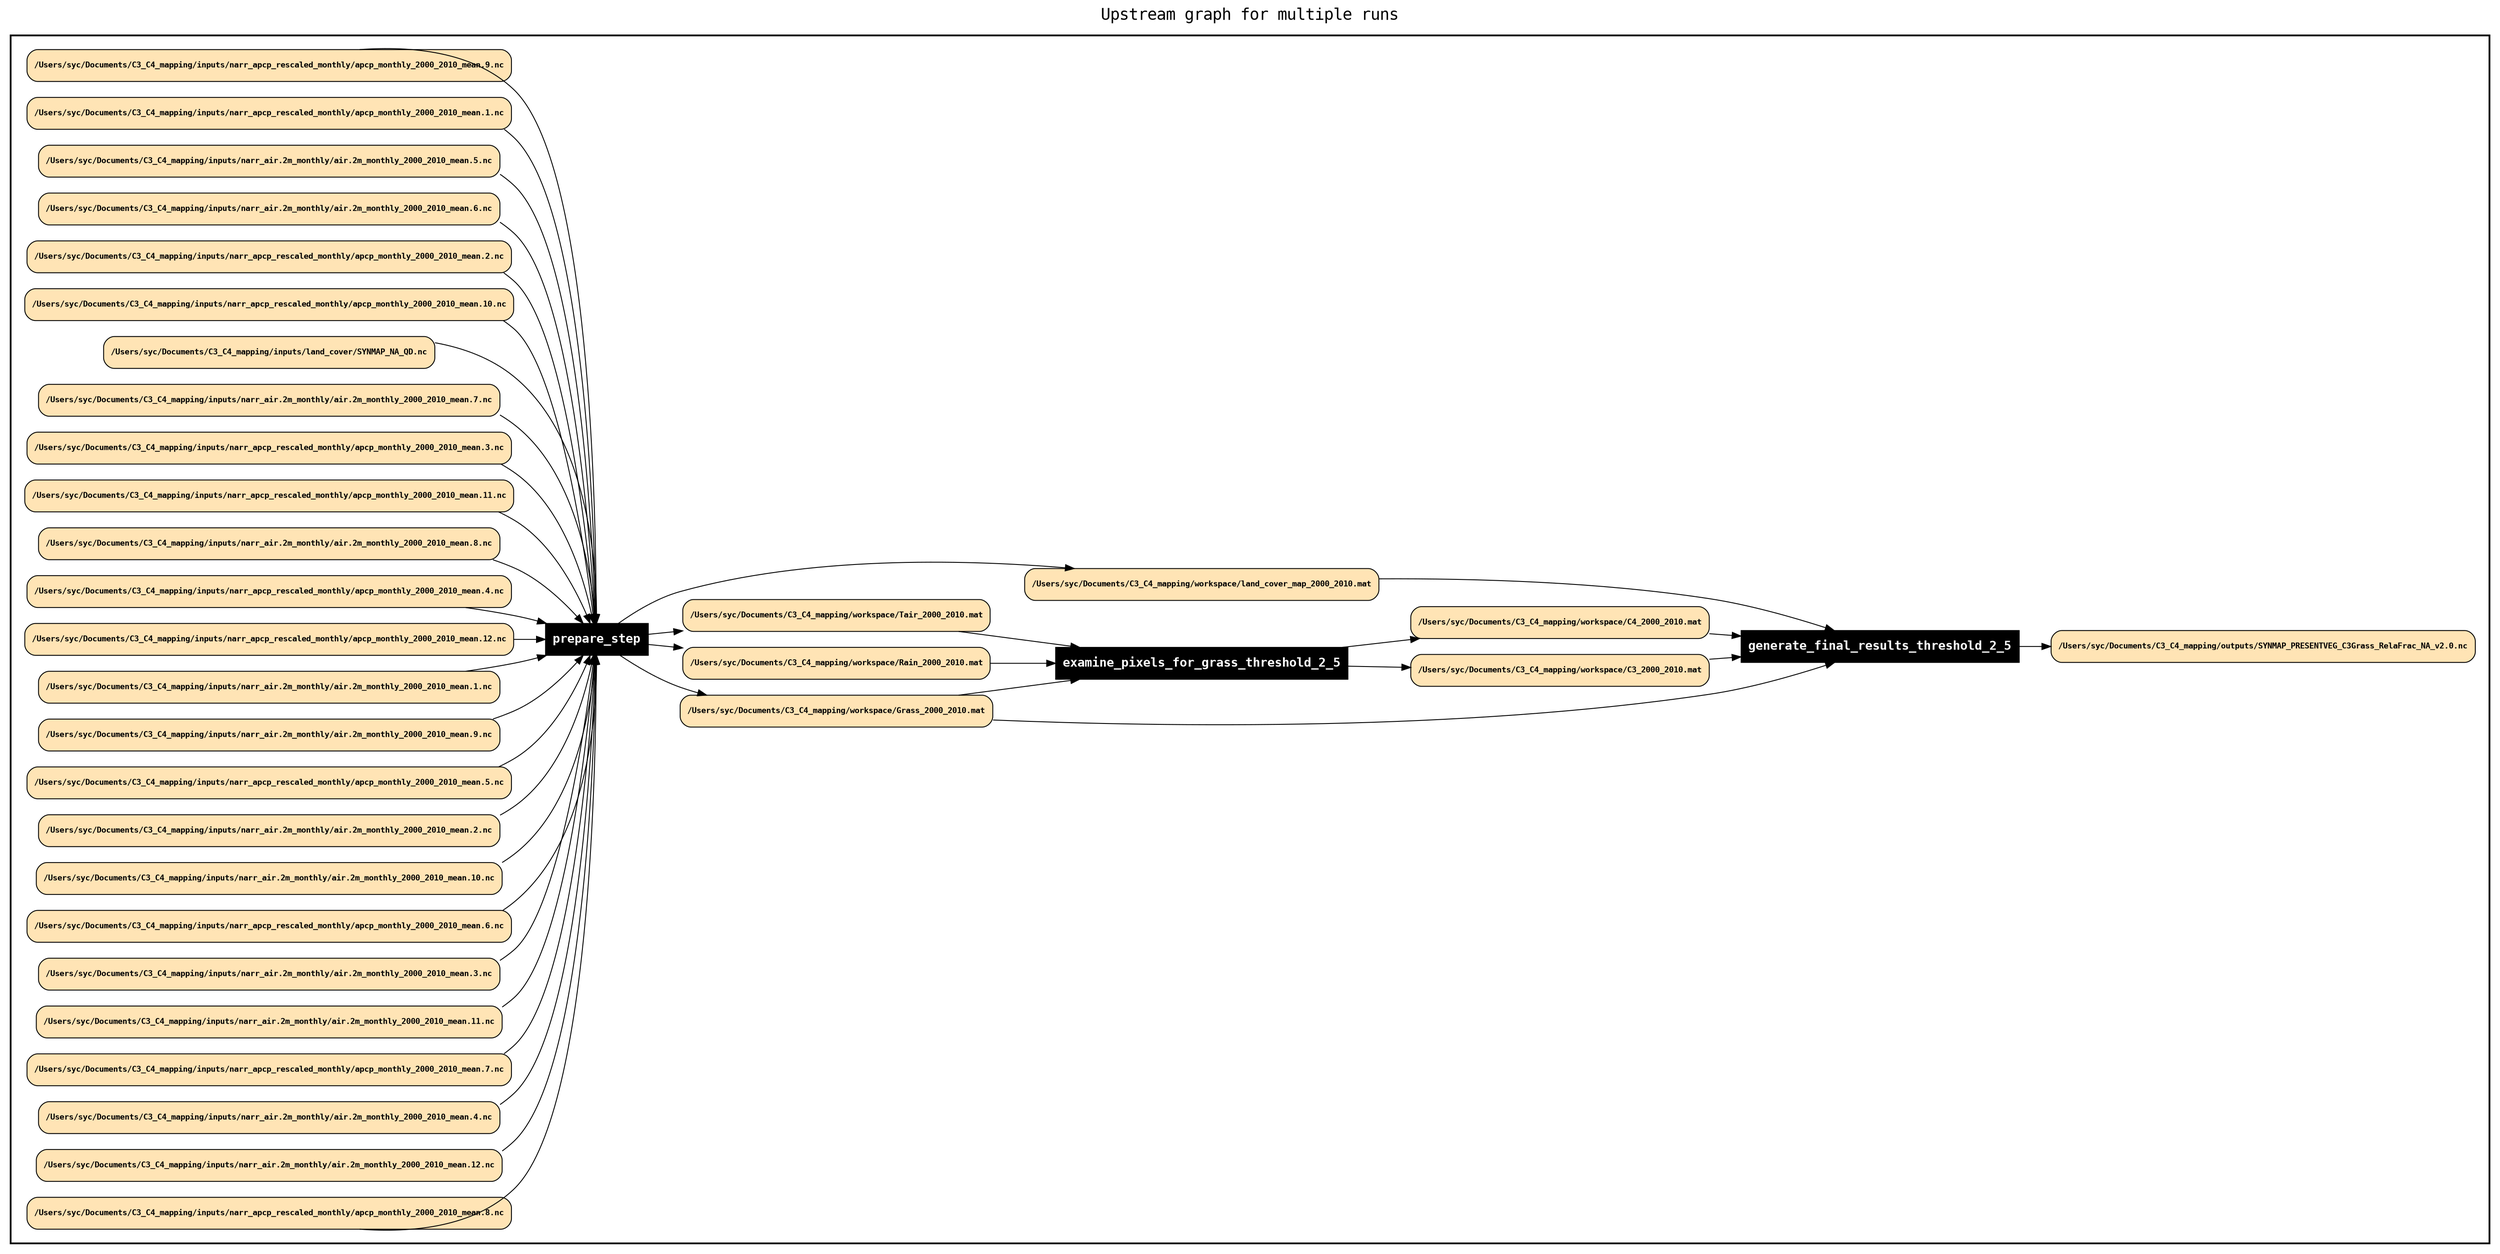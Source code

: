 
digraph yw_data_view {
rankdir=LR
fontname=Courier; fontsize=18; labelloc=t
label="Upstream graph for multiple runs"
subgraph cluster_workflow { label=""; color=black; penwidth=2
subgraph cluster_workflow_inner { label=""; color=white
node[shape=box style=filled fillcolor="black" peripheries=1 fontname="Courier-Bold" fontcolor=white]
examine_pixels_for_grass_threshold_2_5
prepare_step
generate_final_results_threshold_2_5
node[shape=box style="rounded,filled" fillcolor="#FFE4B5" peripheries=1 fontname="Courier-Bold" fontsize=9 fontcolor=black]
"7905923272AF2C50A905C4A2EE4FA5FCCB11FC88C845F58F2DBB7994312F84B7" [label="/Users/syc/Documents/C3_C4_mapping/inputs/narr_apcp_rescaled_monthly/apcp_monthly_2000_2010_mean.9.nc"]
"58C4CEFE49F168D954AC423E967370E1C14C7F4A7735DB77DD76D22BCF2517E4" [label="/Users/syc/Documents/C3_C4_mapping/inputs/narr_apcp_rescaled_monthly/apcp_monthly_2000_2010_mean.1.nc"]
"CD810700A529A9C5A19F493C967CE953016C0617E329F9F02BF63E4F8F147314" [label="/Users/syc/Documents/C3_C4_mapping/inputs/narr_air.2m_monthly/air.2m_monthly_2000_2010_mean.5.nc"]
"E30030F5FB22D0F2539D35CC24D4F9D85BBD49F29877171B2EFAC52AEC38F47D" [label="/Users/syc/Documents/C3_C4_mapping/workspace/Rain_2000_2010.mat"]
"E30030F5FB22D0F2539D35CC24D4F9D85BBD49F29877171B2EFAC52AEC38F47D" [label="/Users/syc/Documents/C3_C4_mapping/workspace/Rain_2000_2010.mat"]
"E30030F5FB22D0F2539D35CC24D4F9D85BBD49F29877171B2EFAC52AEC38F47D" [label="/Users/syc/Documents/C3_C4_mapping/workspace/Rain_2000_2010.mat"]
"8115888C619C2D8799EB5D1F66F3AC469BBD75536D17F50E3D400BB5E3581F47" [label="/Users/syc/Documents/C3_C4_mapping/workspace/Grass_2000_2010.mat"]
"8115888C619C2D8799EB5D1F66F3AC469BBD75536D17F50E3D400BB5E3581F47" [label="/Users/syc/Documents/C3_C4_mapping/workspace/Grass_2000_2010.mat"]
"8115888C619C2D8799EB5D1F66F3AC469BBD75536D17F50E3D400BB5E3581F47" [label="/Users/syc/Documents/C3_C4_mapping/workspace/Grass_2000_2010.mat"]
"8115888C619C2D8799EB5D1F66F3AC469BBD75536D17F50E3D400BB5E3581F47" [label="/Users/syc/Documents/C3_C4_mapping/workspace/Grass_2000_2010.mat"]
"8115888C619C2D8799EB5D1F66F3AC469BBD75536D17F50E3D400BB5E3581F47" [label="/Users/syc/Documents/C3_C4_mapping/workspace/Grass_2000_2010.mat"]
"3606623B1031344BAD21823733C6F45E9950C1D2BC092DF3C02A84606E162B81" [label="/Users/syc/Documents/C3_C4_mapping/inputs/narr_air.2m_monthly/air.2m_monthly_2000_2010_mean.6.nc"]
"5B33CD6DE4C825B6EE8F447DB0047E78E4F4E33DFB0D56723BA614C622EEB470" [label="/Users/syc/Documents/C3_C4_mapping/inputs/narr_apcp_rescaled_monthly/apcp_monthly_2000_2010_mean.2.nc"]
"6FDA536154E1D8843433E2779D96D0F0DB882A0FE208128CF05F2711C1A27CC5" [label="/Users/syc/Documents/C3_C4_mapping/inputs/narr_apcp_rescaled_monthly/apcp_monthly_2000_2010_mean.10.nc"]
"146CAEDE18E76B699FBC69AD01A4768889358957CB5EE470002CD1B8AB96FB0D" [label="/Users/syc/Documents/C3_C4_mapping/inputs/land_cover/SYNMAP_NA_QD.nc"]
"9CEB2AC2702DF4A80950CA1347691DEC62F0F9B32DA25B6DB42F6E4A15AAE980" [label="/Users/syc/Documents/C3_C4_mapping/inputs/narr_air.2m_monthly/air.2m_monthly_2000_2010_mean.7.nc"]
"C53FA0776E9D38564ECBD29F09E8DEAF3ACC8B4499298E15A73C007D7B805C32" [label="/Users/syc/Documents/C3_C4_mapping/inputs/narr_apcp_rescaled_monthly/apcp_monthly_2000_2010_mean.3.nc"]
"2EF6924F4824E33DC3785E76EB4BA4CC3B719C720C47E50CB03DA763019C95AE" [label="/Users/syc/Documents/C3_C4_mapping/inputs/narr_apcp_rescaled_monthly/apcp_monthly_2000_2010_mean.11.nc"]
"6D5586A1EE8628DB8CA0909E7876442ABA813C31698B9FC11A13AFAF37444CCB" [label="/Users/syc/Documents/C3_C4_mapping/inputs/narr_air.2m_monthly/air.2m_monthly_2000_2010_mean.8.nc"]
"BF613CC21E5139F3F56FEDE81FB457614E2DDDF3D17D7FCFDB245F5030E040EF" [label="/Users/syc/Documents/C3_C4_mapping/inputs/narr_apcp_rescaled_monthly/apcp_monthly_2000_2010_mean.4.nc"]
"D5821A7D33D9945DA78C5538D6254F0A0039856ACF4C45640E8C8BAC0B61F41A" [label="/Users/syc/Documents/C3_C4_mapping/inputs/narr_apcp_rescaled_monthly/apcp_monthly_2000_2010_mean.12.nc"]
"0C46DBB4A07906AF9F91F09E04919A90108FEE10453F096E1079841CAA0C001D" [label="/Users/syc/Documents/C3_C4_mapping/outputs/SYNMAP_PRESENTVEG_C3Grass_RelaFrac_NA_v2.0.nc"]
"63C4ECEF94847C23631F3310218BAE1EAE3B05C011247335F6A9E55BA9D37E58" [label="/Users/syc/Documents/C3_C4_mapping/inputs/narr_air.2m_monthly/air.2m_monthly_2000_2010_mean.1.nc"]
"EDC855FCB78B3EC39587E754363E68455EFCBCB2DF2EB83F6F1F595184D1152C" [label="/Users/syc/Documents/C3_C4_mapping/inputs/narr_air.2m_monthly/air.2m_monthly_2000_2010_mean.9.nc"]
"A691D2A9283F29CF817D7EF4345275E85EF0FE62D0FD74A87026E8C34DB82732" [label="/Users/syc/Documents/C3_C4_mapping/inputs/narr_apcp_rescaled_monthly/apcp_monthly_2000_2010_mean.5.nc"]
"88749C888762E88A5DD548502830328D7AB4804245C20C4B8594CE173B44F603" [label="/Users/syc/Documents/C3_C4_mapping/inputs/narr_air.2m_monthly/air.2m_monthly_2000_2010_mean.2.nc"]
"EBB49302CBEF26B0CA8AEF8483C69E9FE80532F4DFB3A9BD98C600324A43F6C3" [label="/Users/syc/Documents/C3_C4_mapping/inputs/narr_air.2m_monthly/air.2m_monthly_2000_2010_mean.10.nc"]
"A806C3DBAE01848D744C05997CD57B19EA6952CBDB7DEE3E39447864A8A8EE74" [label="/Users/syc/Documents/C3_C4_mapping/inputs/narr_apcp_rescaled_monthly/apcp_monthly_2000_2010_mean.6.nc"]
"65DD1DF1967A1CEFDFEDD27758298E7E0D597466C10C01A23597BD669A7CB887" [label="/Users/syc/Documents/C3_C4_mapping/workspace/land_cover_map_2000_2010.mat"]
"65DD1DF1967A1CEFDFEDD27758298E7E0D597466C10C01A23597BD669A7CB887" [label="/Users/syc/Documents/C3_C4_mapping/workspace/land_cover_map_2000_2010.mat"]
"65DD1DF1967A1CEFDFEDD27758298E7E0D597466C10C01A23597BD669A7CB887" [label="/Users/syc/Documents/C3_C4_mapping/workspace/land_cover_map_2000_2010.mat"]
"70BDC55B1CB42B3F2C4ECE8544E84C6B46FD3A190D028162B33A653544691E64" [label="/Users/syc/Documents/C3_C4_mapping/workspace/C3_2000_2010.mat"]
"70BDC55B1CB42B3F2C4ECE8544E84C6B46FD3A190D028162B33A653544691E64" [label="/Users/syc/Documents/C3_C4_mapping/workspace/C3_2000_2010.mat"]
"DB290F1948C36B5B58221B2AA19FB5D35C4C836020B0FD2E7F3358D0357C9E12" [label="/Users/syc/Documents/C3_C4_mapping/inputs/narr_air.2m_monthly/air.2m_monthly_2000_2010_mean.3.nc"]
"830C305341047E53FA500D47C18E3A60FC017853E6290EE907615CA4296F1A85" [label="/Users/syc/Documents/C3_C4_mapping/inputs/narr_air.2m_monthly/air.2m_monthly_2000_2010_mean.11.nc"]
"7918730F93CD56CE2C6242CF812287ABC460A990576A5E1355ED89C61196F7EA" [label="/Users/syc/Documents/C3_C4_mapping/inputs/narr_apcp_rescaled_monthly/apcp_monthly_2000_2010_mean.7.nc"]
"656CC995E1A12D144D9B64AF03AB0A8D7C17EC343C7EABFC0D6044AAF4FEB200" [label="/Users/syc/Documents/C3_C4_mapping/workspace/Tair_2000_2010.mat"]
"656CC995E1A12D144D9B64AF03AB0A8D7C17EC343C7EABFC0D6044AAF4FEB200" [label="/Users/syc/Documents/C3_C4_mapping/workspace/Tair_2000_2010.mat"]
"656CC995E1A12D144D9B64AF03AB0A8D7C17EC343C7EABFC0D6044AAF4FEB200" [label="/Users/syc/Documents/C3_C4_mapping/workspace/Tair_2000_2010.mat"]
"E614BAC90E95D162AB82B832C7607B60E6FDBF2C4A3D95AEB99F4AE27F142965" [label="/Users/syc/Documents/C3_C4_mapping/workspace/C4_2000_2010.mat"]
"E614BAC90E95D162AB82B832C7607B60E6FDBF2C4A3D95AEB99F4AE27F142965" [label="/Users/syc/Documents/C3_C4_mapping/workspace/C4_2000_2010.mat"]
"C8DBF4422E63F5C80AF7E448A9C8EF1E6BB2DDE0347E272B9A79A13275D5C65B" [label="/Users/syc/Documents/C3_C4_mapping/inputs/narr_air.2m_monthly/air.2m_monthly_2000_2010_mean.4.nc"]
"A95C36F1BEAA92D5AF6D64475233926ED75CB4AD5F712B3752E967D2397D3557" [label="/Users/syc/Documents/C3_C4_mapping/inputs/narr_air.2m_monthly/air.2m_monthly_2000_2010_mean.12.nc"]
"1CDD6CBC4B49343588641240FFC7D8D95E329C2443E02028A5D4DBC691296D49" [label="/Users/syc/Documents/C3_C4_mapping/inputs/narr_apcp_rescaled_monthly/apcp_monthly_2000_2010_mean.8.nc"]
}}
"2EF6924F4824E33DC3785E76EB4BA4CC3B719C720C47E50CB03DA763019C95AE" -> "prepare_step"
"BF613CC21E5139F3F56FEDE81FB457614E2DDDF3D17D7FCFDB245F5030E040EF" -> "prepare_step"
"6D5586A1EE8628DB8CA0909E7876442ABA813C31698B9FC11A13AFAF37444CCB" -> "prepare_step"
"D5821A7D33D9945DA78C5538D6254F0A0039856ACF4C45640E8C8BAC0B61F41A" -> "prepare_step"
"A691D2A9283F29CF817D7EF4345275E85EF0FE62D0FD74A87026E8C34DB82732" -> "prepare_step"
"EDC855FCB78B3EC39587E754363E68455EFCBCB2DF2EB83F6F1F595184D1152C" -> "prepare_step"
"63C4ECEF94847C23631F3310218BAE1EAE3B05C011247335F6A9E55BA9D37E58" -> "prepare_step"
"A806C3DBAE01848D744C05997CD57B19EA6952CBDB7DEE3E39447864A8A8EE74" -> "prepare_step"
"EBB49302CBEF26B0CA8AEF8483C69E9FE80532F4DFB3A9BD98C600324A43F6C3" -> "prepare_step"
"88749C888762E88A5DD548502830328D7AB4804245C20C4B8594CE173B44F603" -> "prepare_step"
"65DD1DF1967A1CEFDFEDD27758298E7E0D597466C10C01A23597BD669A7CB887" -> "generate_final_results_threshold_2_5"
"70BDC55B1CB42B3F2C4ECE8544E84C6B46FD3A190D028162B33A653544691E64" -> "generate_final_results_threshold_2_5"
"7918730F93CD56CE2C6242CF812287ABC460A990576A5E1355ED89C61196F7EA" -> "prepare_step"
"830C305341047E53FA500D47C18E3A60FC017853E6290EE907615CA4296F1A85" -> "prepare_step"
"DB290F1948C36B5B58221B2AA19FB5D35C4C836020B0FD2E7F3358D0357C9E12" -> "prepare_step"
"E614BAC90E95D162AB82B832C7607B60E6FDBF2C4A3D95AEB99F4AE27F142965" -> "generate_final_results_threshold_2_5"
"656CC995E1A12D144D9B64AF03AB0A8D7C17EC343C7EABFC0D6044AAF4FEB200" -> "examine_pixels_for_grass_threshold_2_5"
"1CDD6CBC4B49343588641240FFC7D8D95E329C2443E02028A5D4DBC691296D49" -> "prepare_step"
"A95C36F1BEAA92D5AF6D64475233926ED75CB4AD5F712B3752E967D2397D3557" -> "prepare_step"
"C8DBF4422E63F5C80AF7E448A9C8EF1E6BB2DDE0347E272B9A79A13275D5C65B" -> "prepare_step"
"7905923272AF2C50A905C4A2EE4FA5FCCB11FC88C845F58F2DBB7994312F84B7" -> "prepare_step"
"58C4CEFE49F168D954AC423E967370E1C14C7F4A7735DB77DD76D22BCF2517E4" -> "prepare_step"
"CD810700A529A9C5A19F493C967CE953016C0617E329F9F02BF63E4F8F147314" -> "prepare_step"
"E30030F5FB22D0F2539D35CC24D4F9D85BBD49F29877171B2EFAC52AEC38F47D" -> "examine_pixels_for_grass_threshold_2_5"
"6FDA536154E1D8843433E2779D96D0F0DB882A0FE208128CF05F2711C1A27CC5" -> "prepare_step"
"5B33CD6DE4C825B6EE8F447DB0047E78E4F4E33DFB0D56723BA614C622EEB470" -> "prepare_step"
"3606623B1031344BAD21823733C6F45E9950C1D2BC092DF3C02A84606E162B81" -> "prepare_step"
"8115888C619C2D8799EB5D1F66F3AC469BBD75536D17F50E3D400BB5E3581F47" -> "generate_final_results_threshold_2_5"
"8115888C619C2D8799EB5D1F66F3AC469BBD75536D17F50E3D400BB5E3581F47" -> "examine_pixels_for_grass_threshold_2_5"
"C53FA0776E9D38564ECBD29F09E8DEAF3ACC8B4499298E15A73C007D7B805C32" -> "prepare_step"
"9CEB2AC2702DF4A80950CA1347691DEC62F0F9B32DA25B6DB42F6E4A15AAE980" -> "prepare_step"
"146CAEDE18E76B699FBC69AD01A4768889358957CB5EE470002CD1B8AB96FB0D" -> "prepare_step"
"prepare_step" -> "E30030F5FB22D0F2539D35CC24D4F9D85BBD49F29877171B2EFAC52AEC38F47D"
"prepare_step" -> "8115888C619C2D8799EB5D1F66F3AC469BBD75536D17F50E3D400BB5E3581F47"
"generate_final_results_threshold_2_5" -> "0C46DBB4A07906AF9F91F09E04919A90108FEE10453F096E1079841CAA0C001D"
"prepare_step" -> "65DD1DF1967A1CEFDFEDD27758298E7E0D597466C10C01A23597BD669A7CB887"
"examine_pixels_for_grass_threshold_2_5" -> "70BDC55B1CB42B3F2C4ECE8544E84C6B46FD3A190D028162B33A653544691E64"
"prepare_step" -> "656CC995E1A12D144D9B64AF03AB0A8D7C17EC343C7EABFC0D6044AAF4FEB200"
"examine_pixels_for_grass_threshold_2_5" -> "E614BAC90E95D162AB82B832C7607B60E6FDBF2C4A3D95AEB99F4AE27F142965"
}

